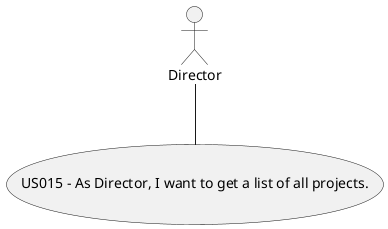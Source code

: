@startuml
'https://plantuml.com/use-case-diagram

actor Director

usecase (US015 - As Director, I want to get a list of all projects.)

:Director: -- (US015 - As Director, I want to get a list of all projects.)
@enduml